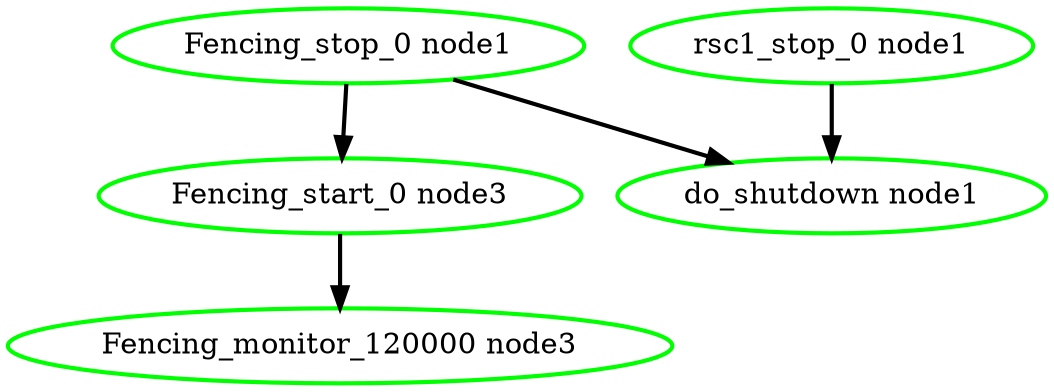  digraph "g" {
"Fencing_monitor_120000 node3" [ style=bold color="green" fontcolor="black"]
"Fencing_start_0 node3" -> "Fencing_monitor_120000 node3" [ style = bold]
"Fencing_start_0 node3" [ style=bold color="green" fontcolor="black"]
"Fencing_stop_0 node1" -> "Fencing_start_0 node3" [ style = bold]
"Fencing_stop_0 node1" -> "do_shutdown node1" [ style = bold]
"Fencing_stop_0 node1" [ style=bold color="green" fontcolor="black"]
"do_shutdown node1" [ style=bold color="green" fontcolor="black"]
"rsc1_stop_0 node1" -> "do_shutdown node1" [ style = bold]
"rsc1_stop_0 node1" [ style=bold color="green" fontcolor="black"]
}
